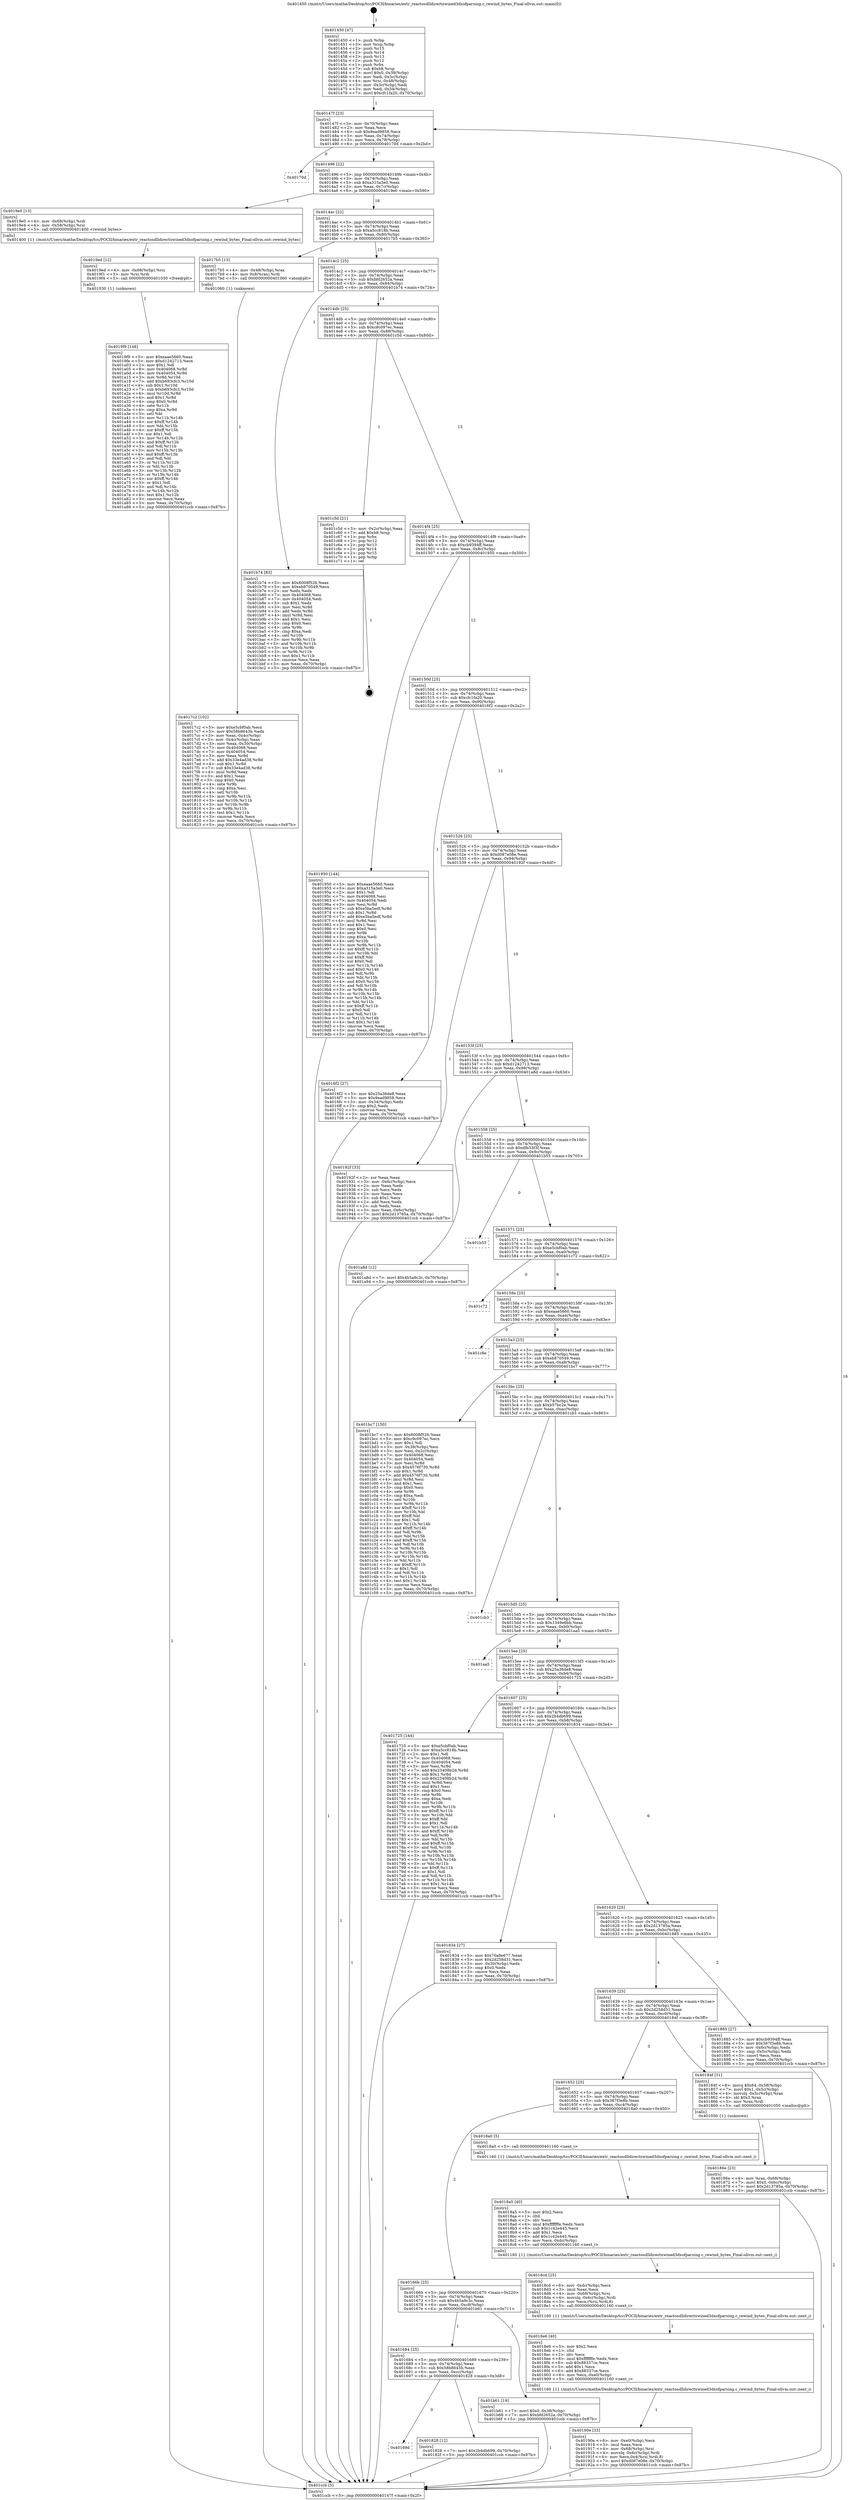 digraph "0x401450" {
  label = "0x401450 (/mnt/c/Users/mathe/Desktop/tcc/POCII/binaries/extr_reactosdlldirectxwined3dxofparsing.c_rewind_bytes_Final-ollvm.out::main(0))"
  labelloc = "t"
  node[shape=record]

  Entry [label="",width=0.3,height=0.3,shape=circle,fillcolor=black,style=filled]
  "0x40147f" [label="{
     0x40147f [23]\l
     | [instrs]\l
     &nbsp;&nbsp;0x40147f \<+3\>: mov -0x70(%rbp),%eax\l
     &nbsp;&nbsp;0x401482 \<+2\>: mov %eax,%ecx\l
     &nbsp;&nbsp;0x401484 \<+6\>: sub $0x9ead9858,%ecx\l
     &nbsp;&nbsp;0x40148a \<+3\>: mov %eax,-0x74(%rbp)\l
     &nbsp;&nbsp;0x40148d \<+3\>: mov %ecx,-0x78(%rbp)\l
     &nbsp;&nbsp;0x401490 \<+6\>: je 000000000040170d \<main+0x2bd\>\l
  }"]
  "0x40170d" [label="{
     0x40170d\l
  }", style=dashed]
  "0x401496" [label="{
     0x401496 [22]\l
     | [instrs]\l
     &nbsp;&nbsp;0x401496 \<+5\>: jmp 000000000040149b \<main+0x4b\>\l
     &nbsp;&nbsp;0x40149b \<+3\>: mov -0x74(%rbp),%eax\l
     &nbsp;&nbsp;0x40149e \<+5\>: sub $0xa315a3e0,%eax\l
     &nbsp;&nbsp;0x4014a3 \<+3\>: mov %eax,-0x7c(%rbp)\l
     &nbsp;&nbsp;0x4014a6 \<+6\>: je 00000000004019e0 \<main+0x590\>\l
  }"]
  Exit [label="",width=0.3,height=0.3,shape=circle,fillcolor=black,style=filled,peripheries=2]
  "0x4019e0" [label="{
     0x4019e0 [13]\l
     | [instrs]\l
     &nbsp;&nbsp;0x4019e0 \<+4\>: mov -0x68(%rbp),%rdi\l
     &nbsp;&nbsp;0x4019e4 \<+4\>: mov -0x58(%rbp),%rsi\l
     &nbsp;&nbsp;0x4019e8 \<+5\>: call 0000000000401400 \<rewind_bytes\>\l
     | [calls]\l
     &nbsp;&nbsp;0x401400 \{1\} (/mnt/c/Users/mathe/Desktop/tcc/POCII/binaries/extr_reactosdlldirectxwined3dxofparsing.c_rewind_bytes_Final-ollvm.out::rewind_bytes)\l
  }"]
  "0x4014ac" [label="{
     0x4014ac [22]\l
     | [instrs]\l
     &nbsp;&nbsp;0x4014ac \<+5\>: jmp 00000000004014b1 \<main+0x61\>\l
     &nbsp;&nbsp;0x4014b1 \<+3\>: mov -0x74(%rbp),%eax\l
     &nbsp;&nbsp;0x4014b4 \<+5\>: sub $0xa5cc818b,%eax\l
     &nbsp;&nbsp;0x4014b9 \<+3\>: mov %eax,-0x80(%rbp)\l
     &nbsp;&nbsp;0x4014bc \<+6\>: je 00000000004017b5 \<main+0x365\>\l
  }"]
  "0x4019f9" [label="{
     0x4019f9 [148]\l
     | [instrs]\l
     &nbsp;&nbsp;0x4019f9 \<+5\>: mov $0xeaae5660,%eax\l
     &nbsp;&nbsp;0x4019fe \<+5\>: mov $0xd1242713,%ecx\l
     &nbsp;&nbsp;0x401a03 \<+2\>: mov $0x1,%dl\l
     &nbsp;&nbsp;0x401a05 \<+8\>: mov 0x404068,%r8d\l
     &nbsp;&nbsp;0x401a0d \<+8\>: mov 0x404054,%r9d\l
     &nbsp;&nbsp;0x401a15 \<+3\>: mov %r8d,%r10d\l
     &nbsp;&nbsp;0x401a18 \<+7\>: add $0xb693cfc3,%r10d\l
     &nbsp;&nbsp;0x401a1f \<+4\>: sub $0x1,%r10d\l
     &nbsp;&nbsp;0x401a23 \<+7\>: sub $0xb693cfc3,%r10d\l
     &nbsp;&nbsp;0x401a2a \<+4\>: imul %r10d,%r8d\l
     &nbsp;&nbsp;0x401a2e \<+4\>: and $0x1,%r8d\l
     &nbsp;&nbsp;0x401a32 \<+4\>: cmp $0x0,%r8d\l
     &nbsp;&nbsp;0x401a36 \<+4\>: sete %r11b\l
     &nbsp;&nbsp;0x401a3a \<+4\>: cmp $0xa,%r9d\l
     &nbsp;&nbsp;0x401a3e \<+3\>: setl %bl\l
     &nbsp;&nbsp;0x401a41 \<+3\>: mov %r11b,%r14b\l
     &nbsp;&nbsp;0x401a44 \<+4\>: xor $0xff,%r14b\l
     &nbsp;&nbsp;0x401a48 \<+3\>: mov %bl,%r15b\l
     &nbsp;&nbsp;0x401a4b \<+4\>: xor $0xff,%r15b\l
     &nbsp;&nbsp;0x401a4f \<+3\>: xor $0x1,%dl\l
     &nbsp;&nbsp;0x401a52 \<+3\>: mov %r14b,%r12b\l
     &nbsp;&nbsp;0x401a55 \<+4\>: and $0xff,%r12b\l
     &nbsp;&nbsp;0x401a59 \<+3\>: and %dl,%r11b\l
     &nbsp;&nbsp;0x401a5c \<+3\>: mov %r15b,%r13b\l
     &nbsp;&nbsp;0x401a5f \<+4\>: and $0xff,%r13b\l
     &nbsp;&nbsp;0x401a63 \<+2\>: and %dl,%bl\l
     &nbsp;&nbsp;0x401a65 \<+3\>: or %r11b,%r12b\l
     &nbsp;&nbsp;0x401a68 \<+3\>: or %bl,%r13b\l
     &nbsp;&nbsp;0x401a6b \<+3\>: xor %r13b,%r12b\l
     &nbsp;&nbsp;0x401a6e \<+3\>: or %r15b,%r14b\l
     &nbsp;&nbsp;0x401a71 \<+4\>: xor $0xff,%r14b\l
     &nbsp;&nbsp;0x401a75 \<+3\>: or $0x1,%dl\l
     &nbsp;&nbsp;0x401a78 \<+3\>: and %dl,%r14b\l
     &nbsp;&nbsp;0x401a7b \<+3\>: or %r14b,%r12b\l
     &nbsp;&nbsp;0x401a7e \<+4\>: test $0x1,%r12b\l
     &nbsp;&nbsp;0x401a82 \<+3\>: cmovne %ecx,%eax\l
     &nbsp;&nbsp;0x401a85 \<+3\>: mov %eax,-0x70(%rbp)\l
     &nbsp;&nbsp;0x401a88 \<+5\>: jmp 0000000000401ccb \<main+0x87b\>\l
  }"]
  "0x4017b5" [label="{
     0x4017b5 [13]\l
     | [instrs]\l
     &nbsp;&nbsp;0x4017b5 \<+4\>: mov -0x48(%rbp),%rax\l
     &nbsp;&nbsp;0x4017b9 \<+4\>: mov 0x8(%rax),%rdi\l
     &nbsp;&nbsp;0x4017bd \<+5\>: call 0000000000401060 \<atoi@plt\>\l
     | [calls]\l
     &nbsp;&nbsp;0x401060 \{1\} (unknown)\l
  }"]
  "0x4014c2" [label="{
     0x4014c2 [25]\l
     | [instrs]\l
     &nbsp;&nbsp;0x4014c2 \<+5\>: jmp 00000000004014c7 \<main+0x77\>\l
     &nbsp;&nbsp;0x4014c7 \<+3\>: mov -0x74(%rbp),%eax\l
     &nbsp;&nbsp;0x4014ca \<+5\>: sub $0xbfd2652a,%eax\l
     &nbsp;&nbsp;0x4014cf \<+6\>: mov %eax,-0x84(%rbp)\l
     &nbsp;&nbsp;0x4014d5 \<+6\>: je 0000000000401b74 \<main+0x724\>\l
  }"]
  "0x4019ed" [label="{
     0x4019ed [12]\l
     | [instrs]\l
     &nbsp;&nbsp;0x4019ed \<+4\>: mov -0x68(%rbp),%rsi\l
     &nbsp;&nbsp;0x4019f1 \<+3\>: mov %rsi,%rdi\l
     &nbsp;&nbsp;0x4019f4 \<+5\>: call 0000000000401030 \<free@plt\>\l
     | [calls]\l
     &nbsp;&nbsp;0x401030 \{1\} (unknown)\l
  }"]
  "0x401b74" [label="{
     0x401b74 [83]\l
     | [instrs]\l
     &nbsp;&nbsp;0x401b74 \<+5\>: mov $0x6008f526,%eax\l
     &nbsp;&nbsp;0x401b79 \<+5\>: mov $0xeb870549,%ecx\l
     &nbsp;&nbsp;0x401b7e \<+2\>: xor %edx,%edx\l
     &nbsp;&nbsp;0x401b80 \<+7\>: mov 0x404068,%esi\l
     &nbsp;&nbsp;0x401b87 \<+7\>: mov 0x404054,%edi\l
     &nbsp;&nbsp;0x401b8e \<+3\>: sub $0x1,%edx\l
     &nbsp;&nbsp;0x401b91 \<+3\>: mov %esi,%r8d\l
     &nbsp;&nbsp;0x401b94 \<+3\>: add %edx,%r8d\l
     &nbsp;&nbsp;0x401b97 \<+4\>: imul %r8d,%esi\l
     &nbsp;&nbsp;0x401b9b \<+3\>: and $0x1,%esi\l
     &nbsp;&nbsp;0x401b9e \<+3\>: cmp $0x0,%esi\l
     &nbsp;&nbsp;0x401ba1 \<+4\>: sete %r9b\l
     &nbsp;&nbsp;0x401ba5 \<+3\>: cmp $0xa,%edi\l
     &nbsp;&nbsp;0x401ba8 \<+4\>: setl %r10b\l
     &nbsp;&nbsp;0x401bac \<+3\>: mov %r9b,%r11b\l
     &nbsp;&nbsp;0x401baf \<+3\>: and %r10b,%r11b\l
     &nbsp;&nbsp;0x401bb2 \<+3\>: xor %r10b,%r9b\l
     &nbsp;&nbsp;0x401bb5 \<+3\>: or %r9b,%r11b\l
     &nbsp;&nbsp;0x401bb8 \<+4\>: test $0x1,%r11b\l
     &nbsp;&nbsp;0x401bbc \<+3\>: cmovne %ecx,%eax\l
     &nbsp;&nbsp;0x401bbf \<+3\>: mov %eax,-0x70(%rbp)\l
     &nbsp;&nbsp;0x401bc2 \<+5\>: jmp 0000000000401ccb \<main+0x87b\>\l
  }"]
  "0x4014db" [label="{
     0x4014db [25]\l
     | [instrs]\l
     &nbsp;&nbsp;0x4014db \<+5\>: jmp 00000000004014e0 \<main+0x90\>\l
     &nbsp;&nbsp;0x4014e0 \<+3\>: mov -0x74(%rbp),%eax\l
     &nbsp;&nbsp;0x4014e3 \<+5\>: sub $0xc9c097ec,%eax\l
     &nbsp;&nbsp;0x4014e8 \<+6\>: mov %eax,-0x88(%rbp)\l
     &nbsp;&nbsp;0x4014ee \<+6\>: je 0000000000401c5d \<main+0x80d\>\l
  }"]
  "0x40190e" [label="{
     0x40190e [33]\l
     | [instrs]\l
     &nbsp;&nbsp;0x40190e \<+6\>: mov -0xe0(%rbp),%ecx\l
     &nbsp;&nbsp;0x401914 \<+3\>: imul %eax,%ecx\l
     &nbsp;&nbsp;0x401917 \<+4\>: mov -0x68(%rbp),%rsi\l
     &nbsp;&nbsp;0x40191b \<+4\>: movslq -0x6c(%rbp),%rdi\l
     &nbsp;&nbsp;0x40191f \<+4\>: mov %ecx,0x4(%rsi,%rdi,8)\l
     &nbsp;&nbsp;0x401923 \<+7\>: movl $0xd087e08e,-0x70(%rbp)\l
     &nbsp;&nbsp;0x40192a \<+5\>: jmp 0000000000401ccb \<main+0x87b\>\l
  }"]
  "0x401c5d" [label="{
     0x401c5d [21]\l
     | [instrs]\l
     &nbsp;&nbsp;0x401c5d \<+3\>: mov -0x2c(%rbp),%eax\l
     &nbsp;&nbsp;0x401c60 \<+7\>: add $0xb8,%rsp\l
     &nbsp;&nbsp;0x401c67 \<+1\>: pop %rbx\l
     &nbsp;&nbsp;0x401c68 \<+2\>: pop %r12\l
     &nbsp;&nbsp;0x401c6a \<+2\>: pop %r13\l
     &nbsp;&nbsp;0x401c6c \<+2\>: pop %r14\l
     &nbsp;&nbsp;0x401c6e \<+2\>: pop %r15\l
     &nbsp;&nbsp;0x401c70 \<+1\>: pop %rbp\l
     &nbsp;&nbsp;0x401c71 \<+1\>: ret\l
  }"]
  "0x4014f4" [label="{
     0x4014f4 [25]\l
     | [instrs]\l
     &nbsp;&nbsp;0x4014f4 \<+5\>: jmp 00000000004014f9 \<main+0xa9\>\l
     &nbsp;&nbsp;0x4014f9 \<+3\>: mov -0x74(%rbp),%eax\l
     &nbsp;&nbsp;0x4014fc \<+5\>: sub $0xcb9394ff,%eax\l
     &nbsp;&nbsp;0x401501 \<+6\>: mov %eax,-0x8c(%rbp)\l
     &nbsp;&nbsp;0x401507 \<+6\>: je 0000000000401950 \<main+0x500\>\l
  }"]
  "0x4018e6" [label="{
     0x4018e6 [40]\l
     | [instrs]\l
     &nbsp;&nbsp;0x4018e6 \<+5\>: mov $0x2,%ecx\l
     &nbsp;&nbsp;0x4018eb \<+1\>: cltd\l
     &nbsp;&nbsp;0x4018ec \<+2\>: idiv %ecx\l
     &nbsp;&nbsp;0x4018ee \<+6\>: imul $0xfffffffe,%edx,%ecx\l
     &nbsp;&nbsp;0x4018f4 \<+6\>: sub $0x88337ce,%ecx\l
     &nbsp;&nbsp;0x4018fa \<+3\>: add $0x1,%ecx\l
     &nbsp;&nbsp;0x4018fd \<+6\>: add $0x88337ce,%ecx\l
     &nbsp;&nbsp;0x401903 \<+6\>: mov %ecx,-0xe0(%rbp)\l
     &nbsp;&nbsp;0x401909 \<+5\>: call 0000000000401160 \<next_i\>\l
     | [calls]\l
     &nbsp;&nbsp;0x401160 \{1\} (/mnt/c/Users/mathe/Desktop/tcc/POCII/binaries/extr_reactosdlldirectxwined3dxofparsing.c_rewind_bytes_Final-ollvm.out::next_i)\l
  }"]
  "0x401950" [label="{
     0x401950 [144]\l
     | [instrs]\l
     &nbsp;&nbsp;0x401950 \<+5\>: mov $0xeaae5660,%eax\l
     &nbsp;&nbsp;0x401955 \<+5\>: mov $0xa315a3e0,%ecx\l
     &nbsp;&nbsp;0x40195a \<+2\>: mov $0x1,%dl\l
     &nbsp;&nbsp;0x40195c \<+7\>: mov 0x404068,%esi\l
     &nbsp;&nbsp;0x401963 \<+7\>: mov 0x404054,%edi\l
     &nbsp;&nbsp;0x40196a \<+3\>: mov %esi,%r8d\l
     &nbsp;&nbsp;0x40196d \<+7\>: sub $0xe5ba5edf,%r8d\l
     &nbsp;&nbsp;0x401974 \<+4\>: sub $0x1,%r8d\l
     &nbsp;&nbsp;0x401978 \<+7\>: add $0xe5ba5edf,%r8d\l
     &nbsp;&nbsp;0x40197f \<+4\>: imul %r8d,%esi\l
     &nbsp;&nbsp;0x401983 \<+3\>: and $0x1,%esi\l
     &nbsp;&nbsp;0x401986 \<+3\>: cmp $0x0,%esi\l
     &nbsp;&nbsp;0x401989 \<+4\>: sete %r9b\l
     &nbsp;&nbsp;0x40198d \<+3\>: cmp $0xa,%edi\l
     &nbsp;&nbsp;0x401990 \<+4\>: setl %r10b\l
     &nbsp;&nbsp;0x401994 \<+3\>: mov %r9b,%r11b\l
     &nbsp;&nbsp;0x401997 \<+4\>: xor $0xff,%r11b\l
     &nbsp;&nbsp;0x40199b \<+3\>: mov %r10b,%bl\l
     &nbsp;&nbsp;0x40199e \<+3\>: xor $0xff,%bl\l
     &nbsp;&nbsp;0x4019a1 \<+3\>: xor $0x0,%dl\l
     &nbsp;&nbsp;0x4019a4 \<+3\>: mov %r11b,%r14b\l
     &nbsp;&nbsp;0x4019a7 \<+4\>: and $0x0,%r14b\l
     &nbsp;&nbsp;0x4019ab \<+3\>: and %dl,%r9b\l
     &nbsp;&nbsp;0x4019ae \<+3\>: mov %bl,%r15b\l
     &nbsp;&nbsp;0x4019b1 \<+4\>: and $0x0,%r15b\l
     &nbsp;&nbsp;0x4019b5 \<+3\>: and %dl,%r10b\l
     &nbsp;&nbsp;0x4019b8 \<+3\>: or %r9b,%r14b\l
     &nbsp;&nbsp;0x4019bb \<+3\>: or %r10b,%r15b\l
     &nbsp;&nbsp;0x4019be \<+3\>: xor %r15b,%r14b\l
     &nbsp;&nbsp;0x4019c1 \<+3\>: or %bl,%r11b\l
     &nbsp;&nbsp;0x4019c4 \<+4\>: xor $0xff,%r11b\l
     &nbsp;&nbsp;0x4019c8 \<+3\>: or $0x0,%dl\l
     &nbsp;&nbsp;0x4019cb \<+3\>: and %dl,%r11b\l
     &nbsp;&nbsp;0x4019ce \<+3\>: or %r11b,%r14b\l
     &nbsp;&nbsp;0x4019d1 \<+4\>: test $0x1,%r14b\l
     &nbsp;&nbsp;0x4019d5 \<+3\>: cmovne %ecx,%eax\l
     &nbsp;&nbsp;0x4019d8 \<+3\>: mov %eax,-0x70(%rbp)\l
     &nbsp;&nbsp;0x4019db \<+5\>: jmp 0000000000401ccb \<main+0x87b\>\l
  }"]
  "0x40150d" [label="{
     0x40150d [25]\l
     | [instrs]\l
     &nbsp;&nbsp;0x40150d \<+5\>: jmp 0000000000401512 \<main+0xc2\>\l
     &nbsp;&nbsp;0x401512 \<+3\>: mov -0x74(%rbp),%eax\l
     &nbsp;&nbsp;0x401515 \<+5\>: sub $0xcfc1fa20,%eax\l
     &nbsp;&nbsp;0x40151a \<+6\>: mov %eax,-0x90(%rbp)\l
     &nbsp;&nbsp;0x401520 \<+6\>: je 00000000004016f2 \<main+0x2a2\>\l
  }"]
  "0x4018cd" [label="{
     0x4018cd [25]\l
     | [instrs]\l
     &nbsp;&nbsp;0x4018cd \<+6\>: mov -0xdc(%rbp),%ecx\l
     &nbsp;&nbsp;0x4018d3 \<+3\>: imul %eax,%ecx\l
     &nbsp;&nbsp;0x4018d6 \<+4\>: mov -0x68(%rbp),%rsi\l
     &nbsp;&nbsp;0x4018da \<+4\>: movslq -0x6c(%rbp),%rdi\l
     &nbsp;&nbsp;0x4018de \<+3\>: mov %ecx,(%rsi,%rdi,8)\l
     &nbsp;&nbsp;0x4018e1 \<+5\>: call 0000000000401160 \<next_i\>\l
     | [calls]\l
     &nbsp;&nbsp;0x401160 \{1\} (/mnt/c/Users/mathe/Desktop/tcc/POCII/binaries/extr_reactosdlldirectxwined3dxofparsing.c_rewind_bytes_Final-ollvm.out::next_i)\l
  }"]
  "0x4016f2" [label="{
     0x4016f2 [27]\l
     | [instrs]\l
     &nbsp;&nbsp;0x4016f2 \<+5\>: mov $0x25a36de8,%eax\l
     &nbsp;&nbsp;0x4016f7 \<+5\>: mov $0x9ead9858,%ecx\l
     &nbsp;&nbsp;0x4016fc \<+3\>: mov -0x34(%rbp),%edx\l
     &nbsp;&nbsp;0x4016ff \<+3\>: cmp $0x2,%edx\l
     &nbsp;&nbsp;0x401702 \<+3\>: cmovne %ecx,%eax\l
     &nbsp;&nbsp;0x401705 \<+3\>: mov %eax,-0x70(%rbp)\l
     &nbsp;&nbsp;0x401708 \<+5\>: jmp 0000000000401ccb \<main+0x87b\>\l
  }"]
  "0x401526" [label="{
     0x401526 [25]\l
     | [instrs]\l
     &nbsp;&nbsp;0x401526 \<+5\>: jmp 000000000040152b \<main+0xdb\>\l
     &nbsp;&nbsp;0x40152b \<+3\>: mov -0x74(%rbp),%eax\l
     &nbsp;&nbsp;0x40152e \<+5\>: sub $0xd087e08e,%eax\l
     &nbsp;&nbsp;0x401533 \<+6\>: mov %eax,-0x94(%rbp)\l
     &nbsp;&nbsp;0x401539 \<+6\>: je 000000000040192f \<main+0x4df\>\l
  }"]
  "0x401ccb" [label="{
     0x401ccb [5]\l
     | [instrs]\l
     &nbsp;&nbsp;0x401ccb \<+5\>: jmp 000000000040147f \<main+0x2f\>\l
  }"]
  "0x401450" [label="{
     0x401450 [47]\l
     | [instrs]\l
     &nbsp;&nbsp;0x401450 \<+1\>: push %rbp\l
     &nbsp;&nbsp;0x401451 \<+3\>: mov %rsp,%rbp\l
     &nbsp;&nbsp;0x401454 \<+2\>: push %r15\l
     &nbsp;&nbsp;0x401456 \<+2\>: push %r14\l
     &nbsp;&nbsp;0x401458 \<+2\>: push %r13\l
     &nbsp;&nbsp;0x40145a \<+2\>: push %r12\l
     &nbsp;&nbsp;0x40145c \<+1\>: push %rbx\l
     &nbsp;&nbsp;0x40145d \<+7\>: sub $0xb8,%rsp\l
     &nbsp;&nbsp;0x401464 \<+7\>: movl $0x0,-0x38(%rbp)\l
     &nbsp;&nbsp;0x40146b \<+3\>: mov %edi,-0x3c(%rbp)\l
     &nbsp;&nbsp;0x40146e \<+4\>: mov %rsi,-0x48(%rbp)\l
     &nbsp;&nbsp;0x401472 \<+3\>: mov -0x3c(%rbp),%edi\l
     &nbsp;&nbsp;0x401475 \<+3\>: mov %edi,-0x34(%rbp)\l
     &nbsp;&nbsp;0x401478 \<+7\>: movl $0xcfc1fa20,-0x70(%rbp)\l
  }"]
  "0x4018a5" [label="{
     0x4018a5 [40]\l
     | [instrs]\l
     &nbsp;&nbsp;0x4018a5 \<+5\>: mov $0x2,%ecx\l
     &nbsp;&nbsp;0x4018aa \<+1\>: cltd\l
     &nbsp;&nbsp;0x4018ab \<+2\>: idiv %ecx\l
     &nbsp;&nbsp;0x4018ad \<+6\>: imul $0xfffffffe,%edx,%ecx\l
     &nbsp;&nbsp;0x4018b3 \<+6\>: sub $0x1c42e445,%ecx\l
     &nbsp;&nbsp;0x4018b9 \<+3\>: add $0x1,%ecx\l
     &nbsp;&nbsp;0x4018bc \<+6\>: add $0x1c42e445,%ecx\l
     &nbsp;&nbsp;0x4018c2 \<+6\>: mov %ecx,-0xdc(%rbp)\l
     &nbsp;&nbsp;0x4018c8 \<+5\>: call 0000000000401160 \<next_i\>\l
     | [calls]\l
     &nbsp;&nbsp;0x401160 \{1\} (/mnt/c/Users/mathe/Desktop/tcc/POCII/binaries/extr_reactosdlldirectxwined3dxofparsing.c_rewind_bytes_Final-ollvm.out::next_i)\l
  }"]
  "0x40192f" [label="{
     0x40192f [33]\l
     | [instrs]\l
     &nbsp;&nbsp;0x40192f \<+2\>: xor %eax,%eax\l
     &nbsp;&nbsp;0x401931 \<+3\>: mov -0x6c(%rbp),%ecx\l
     &nbsp;&nbsp;0x401934 \<+2\>: mov %eax,%edx\l
     &nbsp;&nbsp;0x401936 \<+2\>: sub %ecx,%edx\l
     &nbsp;&nbsp;0x401938 \<+2\>: mov %eax,%ecx\l
     &nbsp;&nbsp;0x40193a \<+3\>: sub $0x1,%ecx\l
     &nbsp;&nbsp;0x40193d \<+2\>: add %ecx,%edx\l
     &nbsp;&nbsp;0x40193f \<+2\>: sub %edx,%eax\l
     &nbsp;&nbsp;0x401941 \<+3\>: mov %eax,-0x6c(%rbp)\l
     &nbsp;&nbsp;0x401944 \<+7\>: movl $0x2d13785a,-0x70(%rbp)\l
     &nbsp;&nbsp;0x40194b \<+5\>: jmp 0000000000401ccb \<main+0x87b\>\l
  }"]
  "0x40153f" [label="{
     0x40153f [25]\l
     | [instrs]\l
     &nbsp;&nbsp;0x40153f \<+5\>: jmp 0000000000401544 \<main+0xf4\>\l
     &nbsp;&nbsp;0x401544 \<+3\>: mov -0x74(%rbp),%eax\l
     &nbsp;&nbsp;0x401547 \<+5\>: sub $0xd1242713,%eax\l
     &nbsp;&nbsp;0x40154c \<+6\>: mov %eax,-0x98(%rbp)\l
     &nbsp;&nbsp;0x401552 \<+6\>: je 0000000000401a8d \<main+0x63d\>\l
  }"]
  "0x40186e" [label="{
     0x40186e [23]\l
     | [instrs]\l
     &nbsp;&nbsp;0x40186e \<+4\>: mov %rax,-0x68(%rbp)\l
     &nbsp;&nbsp;0x401872 \<+7\>: movl $0x0,-0x6c(%rbp)\l
     &nbsp;&nbsp;0x401879 \<+7\>: movl $0x2d13785a,-0x70(%rbp)\l
     &nbsp;&nbsp;0x401880 \<+5\>: jmp 0000000000401ccb \<main+0x87b\>\l
  }"]
  "0x401a8d" [label="{
     0x401a8d [12]\l
     | [instrs]\l
     &nbsp;&nbsp;0x401a8d \<+7\>: movl $0x4b5a9c3c,-0x70(%rbp)\l
     &nbsp;&nbsp;0x401a94 \<+5\>: jmp 0000000000401ccb \<main+0x87b\>\l
  }"]
  "0x401558" [label="{
     0x401558 [25]\l
     | [instrs]\l
     &nbsp;&nbsp;0x401558 \<+5\>: jmp 000000000040155d \<main+0x10d\>\l
     &nbsp;&nbsp;0x40155d \<+3\>: mov -0x74(%rbp),%eax\l
     &nbsp;&nbsp;0x401560 \<+5\>: sub $0xdfb33f3f,%eax\l
     &nbsp;&nbsp;0x401565 \<+6\>: mov %eax,-0x9c(%rbp)\l
     &nbsp;&nbsp;0x40156b \<+6\>: je 0000000000401b55 \<main+0x705\>\l
  }"]
  "0x40169d" [label="{
     0x40169d\l
  }", style=dashed]
  "0x401b55" [label="{
     0x401b55\l
  }", style=dashed]
  "0x401571" [label="{
     0x401571 [25]\l
     | [instrs]\l
     &nbsp;&nbsp;0x401571 \<+5\>: jmp 0000000000401576 \<main+0x126\>\l
     &nbsp;&nbsp;0x401576 \<+3\>: mov -0x74(%rbp),%eax\l
     &nbsp;&nbsp;0x401579 \<+5\>: sub $0xe5cbf0ab,%eax\l
     &nbsp;&nbsp;0x40157e \<+6\>: mov %eax,-0xa0(%rbp)\l
     &nbsp;&nbsp;0x401584 \<+6\>: je 0000000000401c72 \<main+0x822\>\l
  }"]
  "0x401828" [label="{
     0x401828 [12]\l
     | [instrs]\l
     &nbsp;&nbsp;0x401828 \<+7\>: movl $0x2b4db699,-0x70(%rbp)\l
     &nbsp;&nbsp;0x40182f \<+5\>: jmp 0000000000401ccb \<main+0x87b\>\l
  }"]
  "0x401c72" [label="{
     0x401c72\l
  }", style=dashed]
  "0x40158a" [label="{
     0x40158a [25]\l
     | [instrs]\l
     &nbsp;&nbsp;0x40158a \<+5\>: jmp 000000000040158f \<main+0x13f\>\l
     &nbsp;&nbsp;0x40158f \<+3\>: mov -0x74(%rbp),%eax\l
     &nbsp;&nbsp;0x401592 \<+5\>: sub $0xeaae5660,%eax\l
     &nbsp;&nbsp;0x401597 \<+6\>: mov %eax,-0xa4(%rbp)\l
     &nbsp;&nbsp;0x40159d \<+6\>: je 0000000000401c8e \<main+0x83e\>\l
  }"]
  "0x401684" [label="{
     0x401684 [25]\l
     | [instrs]\l
     &nbsp;&nbsp;0x401684 \<+5\>: jmp 0000000000401689 \<main+0x239\>\l
     &nbsp;&nbsp;0x401689 \<+3\>: mov -0x74(%rbp),%eax\l
     &nbsp;&nbsp;0x40168c \<+5\>: sub $0x58b8643b,%eax\l
     &nbsp;&nbsp;0x401691 \<+6\>: mov %eax,-0xcc(%rbp)\l
     &nbsp;&nbsp;0x401697 \<+6\>: je 0000000000401828 \<main+0x3d8\>\l
  }"]
  "0x401c8e" [label="{
     0x401c8e\l
  }", style=dashed]
  "0x4015a3" [label="{
     0x4015a3 [25]\l
     | [instrs]\l
     &nbsp;&nbsp;0x4015a3 \<+5\>: jmp 00000000004015a8 \<main+0x158\>\l
     &nbsp;&nbsp;0x4015a8 \<+3\>: mov -0x74(%rbp),%eax\l
     &nbsp;&nbsp;0x4015ab \<+5\>: sub $0xeb870549,%eax\l
     &nbsp;&nbsp;0x4015b0 \<+6\>: mov %eax,-0xa8(%rbp)\l
     &nbsp;&nbsp;0x4015b6 \<+6\>: je 0000000000401bc7 \<main+0x777\>\l
  }"]
  "0x401b61" [label="{
     0x401b61 [19]\l
     | [instrs]\l
     &nbsp;&nbsp;0x401b61 \<+7\>: movl $0x0,-0x38(%rbp)\l
     &nbsp;&nbsp;0x401b68 \<+7\>: movl $0xbfd2652a,-0x70(%rbp)\l
     &nbsp;&nbsp;0x401b6f \<+5\>: jmp 0000000000401ccb \<main+0x87b\>\l
  }"]
  "0x401bc7" [label="{
     0x401bc7 [150]\l
     | [instrs]\l
     &nbsp;&nbsp;0x401bc7 \<+5\>: mov $0x6008f526,%eax\l
     &nbsp;&nbsp;0x401bcc \<+5\>: mov $0xc9c097ec,%ecx\l
     &nbsp;&nbsp;0x401bd1 \<+2\>: mov $0x1,%dl\l
     &nbsp;&nbsp;0x401bd3 \<+3\>: mov -0x38(%rbp),%esi\l
     &nbsp;&nbsp;0x401bd6 \<+3\>: mov %esi,-0x2c(%rbp)\l
     &nbsp;&nbsp;0x401bd9 \<+7\>: mov 0x404068,%esi\l
     &nbsp;&nbsp;0x401be0 \<+7\>: mov 0x404054,%edi\l
     &nbsp;&nbsp;0x401be7 \<+3\>: mov %esi,%r8d\l
     &nbsp;&nbsp;0x401bea \<+7\>: sub $0x4576f730,%r8d\l
     &nbsp;&nbsp;0x401bf1 \<+4\>: sub $0x1,%r8d\l
     &nbsp;&nbsp;0x401bf5 \<+7\>: add $0x4576f730,%r8d\l
     &nbsp;&nbsp;0x401bfc \<+4\>: imul %r8d,%esi\l
     &nbsp;&nbsp;0x401c00 \<+3\>: and $0x1,%esi\l
     &nbsp;&nbsp;0x401c03 \<+3\>: cmp $0x0,%esi\l
     &nbsp;&nbsp;0x401c06 \<+4\>: sete %r9b\l
     &nbsp;&nbsp;0x401c0a \<+3\>: cmp $0xa,%edi\l
     &nbsp;&nbsp;0x401c0d \<+4\>: setl %r10b\l
     &nbsp;&nbsp;0x401c11 \<+3\>: mov %r9b,%r11b\l
     &nbsp;&nbsp;0x401c14 \<+4\>: xor $0xff,%r11b\l
     &nbsp;&nbsp;0x401c18 \<+3\>: mov %r10b,%bl\l
     &nbsp;&nbsp;0x401c1b \<+3\>: xor $0xff,%bl\l
     &nbsp;&nbsp;0x401c1e \<+3\>: xor $0x1,%dl\l
     &nbsp;&nbsp;0x401c21 \<+3\>: mov %r11b,%r14b\l
     &nbsp;&nbsp;0x401c24 \<+4\>: and $0xff,%r14b\l
     &nbsp;&nbsp;0x401c28 \<+3\>: and %dl,%r9b\l
     &nbsp;&nbsp;0x401c2b \<+3\>: mov %bl,%r15b\l
     &nbsp;&nbsp;0x401c2e \<+4\>: and $0xff,%r15b\l
     &nbsp;&nbsp;0x401c32 \<+3\>: and %dl,%r10b\l
     &nbsp;&nbsp;0x401c35 \<+3\>: or %r9b,%r14b\l
     &nbsp;&nbsp;0x401c38 \<+3\>: or %r10b,%r15b\l
     &nbsp;&nbsp;0x401c3b \<+3\>: xor %r15b,%r14b\l
     &nbsp;&nbsp;0x401c3e \<+3\>: or %bl,%r11b\l
     &nbsp;&nbsp;0x401c41 \<+4\>: xor $0xff,%r11b\l
     &nbsp;&nbsp;0x401c45 \<+3\>: or $0x1,%dl\l
     &nbsp;&nbsp;0x401c48 \<+3\>: and %dl,%r11b\l
     &nbsp;&nbsp;0x401c4b \<+3\>: or %r11b,%r14b\l
     &nbsp;&nbsp;0x401c4e \<+4\>: test $0x1,%r14b\l
     &nbsp;&nbsp;0x401c52 \<+3\>: cmovne %ecx,%eax\l
     &nbsp;&nbsp;0x401c55 \<+3\>: mov %eax,-0x70(%rbp)\l
     &nbsp;&nbsp;0x401c58 \<+5\>: jmp 0000000000401ccb \<main+0x87b\>\l
  }"]
  "0x4015bc" [label="{
     0x4015bc [25]\l
     | [instrs]\l
     &nbsp;&nbsp;0x4015bc \<+5\>: jmp 00000000004015c1 \<main+0x171\>\l
     &nbsp;&nbsp;0x4015c1 \<+3\>: mov -0x74(%rbp),%eax\l
     &nbsp;&nbsp;0x4015c4 \<+5\>: sub $0xb57bc2e,%eax\l
     &nbsp;&nbsp;0x4015c9 \<+6\>: mov %eax,-0xac(%rbp)\l
     &nbsp;&nbsp;0x4015cf \<+6\>: je 0000000000401cb3 \<main+0x863\>\l
  }"]
  "0x40166b" [label="{
     0x40166b [25]\l
     | [instrs]\l
     &nbsp;&nbsp;0x40166b \<+5\>: jmp 0000000000401670 \<main+0x220\>\l
     &nbsp;&nbsp;0x401670 \<+3\>: mov -0x74(%rbp),%eax\l
     &nbsp;&nbsp;0x401673 \<+5\>: sub $0x4b5a9c3c,%eax\l
     &nbsp;&nbsp;0x401678 \<+6\>: mov %eax,-0xc8(%rbp)\l
     &nbsp;&nbsp;0x40167e \<+6\>: je 0000000000401b61 \<main+0x711\>\l
  }"]
  "0x401cb3" [label="{
     0x401cb3\l
  }", style=dashed]
  "0x4015d5" [label="{
     0x4015d5 [25]\l
     | [instrs]\l
     &nbsp;&nbsp;0x4015d5 \<+5\>: jmp 00000000004015da \<main+0x18a\>\l
     &nbsp;&nbsp;0x4015da \<+3\>: mov -0x74(%rbp),%eax\l
     &nbsp;&nbsp;0x4015dd \<+5\>: sub $0x1349e6bb,%eax\l
     &nbsp;&nbsp;0x4015e2 \<+6\>: mov %eax,-0xb0(%rbp)\l
     &nbsp;&nbsp;0x4015e8 \<+6\>: je 0000000000401aa5 \<main+0x655\>\l
  }"]
  "0x4018a0" [label="{
     0x4018a0 [5]\l
     | [instrs]\l
     &nbsp;&nbsp;0x4018a0 \<+5\>: call 0000000000401160 \<next_i\>\l
     | [calls]\l
     &nbsp;&nbsp;0x401160 \{1\} (/mnt/c/Users/mathe/Desktop/tcc/POCII/binaries/extr_reactosdlldirectxwined3dxofparsing.c_rewind_bytes_Final-ollvm.out::next_i)\l
  }"]
  "0x401aa5" [label="{
     0x401aa5\l
  }", style=dashed]
  "0x4015ee" [label="{
     0x4015ee [25]\l
     | [instrs]\l
     &nbsp;&nbsp;0x4015ee \<+5\>: jmp 00000000004015f3 \<main+0x1a3\>\l
     &nbsp;&nbsp;0x4015f3 \<+3\>: mov -0x74(%rbp),%eax\l
     &nbsp;&nbsp;0x4015f6 \<+5\>: sub $0x25a36de8,%eax\l
     &nbsp;&nbsp;0x4015fb \<+6\>: mov %eax,-0xb4(%rbp)\l
     &nbsp;&nbsp;0x401601 \<+6\>: je 0000000000401725 \<main+0x2d5\>\l
  }"]
  "0x401652" [label="{
     0x401652 [25]\l
     | [instrs]\l
     &nbsp;&nbsp;0x401652 \<+5\>: jmp 0000000000401657 \<main+0x207\>\l
     &nbsp;&nbsp;0x401657 \<+3\>: mov -0x74(%rbp),%eax\l
     &nbsp;&nbsp;0x40165a \<+5\>: sub $0x387f3e8b,%eax\l
     &nbsp;&nbsp;0x40165f \<+6\>: mov %eax,-0xc4(%rbp)\l
     &nbsp;&nbsp;0x401665 \<+6\>: je 00000000004018a0 \<main+0x450\>\l
  }"]
  "0x401725" [label="{
     0x401725 [144]\l
     | [instrs]\l
     &nbsp;&nbsp;0x401725 \<+5\>: mov $0xe5cbf0ab,%eax\l
     &nbsp;&nbsp;0x40172a \<+5\>: mov $0xa5cc818b,%ecx\l
     &nbsp;&nbsp;0x40172f \<+2\>: mov $0x1,%dl\l
     &nbsp;&nbsp;0x401731 \<+7\>: mov 0x404068,%esi\l
     &nbsp;&nbsp;0x401738 \<+7\>: mov 0x404054,%edi\l
     &nbsp;&nbsp;0x40173f \<+3\>: mov %esi,%r8d\l
     &nbsp;&nbsp;0x401742 \<+7\>: add $0x23408b2d,%r8d\l
     &nbsp;&nbsp;0x401749 \<+4\>: sub $0x1,%r8d\l
     &nbsp;&nbsp;0x40174d \<+7\>: sub $0x23408b2d,%r8d\l
     &nbsp;&nbsp;0x401754 \<+4\>: imul %r8d,%esi\l
     &nbsp;&nbsp;0x401758 \<+3\>: and $0x1,%esi\l
     &nbsp;&nbsp;0x40175b \<+3\>: cmp $0x0,%esi\l
     &nbsp;&nbsp;0x40175e \<+4\>: sete %r9b\l
     &nbsp;&nbsp;0x401762 \<+3\>: cmp $0xa,%edi\l
     &nbsp;&nbsp;0x401765 \<+4\>: setl %r10b\l
     &nbsp;&nbsp;0x401769 \<+3\>: mov %r9b,%r11b\l
     &nbsp;&nbsp;0x40176c \<+4\>: xor $0xff,%r11b\l
     &nbsp;&nbsp;0x401770 \<+3\>: mov %r10b,%bl\l
     &nbsp;&nbsp;0x401773 \<+3\>: xor $0xff,%bl\l
     &nbsp;&nbsp;0x401776 \<+3\>: xor $0x1,%dl\l
     &nbsp;&nbsp;0x401779 \<+3\>: mov %r11b,%r14b\l
     &nbsp;&nbsp;0x40177c \<+4\>: and $0xff,%r14b\l
     &nbsp;&nbsp;0x401780 \<+3\>: and %dl,%r9b\l
     &nbsp;&nbsp;0x401783 \<+3\>: mov %bl,%r15b\l
     &nbsp;&nbsp;0x401786 \<+4\>: and $0xff,%r15b\l
     &nbsp;&nbsp;0x40178a \<+3\>: and %dl,%r10b\l
     &nbsp;&nbsp;0x40178d \<+3\>: or %r9b,%r14b\l
     &nbsp;&nbsp;0x401790 \<+3\>: or %r10b,%r15b\l
     &nbsp;&nbsp;0x401793 \<+3\>: xor %r15b,%r14b\l
     &nbsp;&nbsp;0x401796 \<+3\>: or %bl,%r11b\l
     &nbsp;&nbsp;0x401799 \<+4\>: xor $0xff,%r11b\l
     &nbsp;&nbsp;0x40179d \<+3\>: or $0x1,%dl\l
     &nbsp;&nbsp;0x4017a0 \<+3\>: and %dl,%r11b\l
     &nbsp;&nbsp;0x4017a3 \<+3\>: or %r11b,%r14b\l
     &nbsp;&nbsp;0x4017a6 \<+4\>: test $0x1,%r14b\l
     &nbsp;&nbsp;0x4017aa \<+3\>: cmovne %ecx,%eax\l
     &nbsp;&nbsp;0x4017ad \<+3\>: mov %eax,-0x70(%rbp)\l
     &nbsp;&nbsp;0x4017b0 \<+5\>: jmp 0000000000401ccb \<main+0x87b\>\l
  }"]
  "0x401607" [label="{
     0x401607 [25]\l
     | [instrs]\l
     &nbsp;&nbsp;0x401607 \<+5\>: jmp 000000000040160c \<main+0x1bc\>\l
     &nbsp;&nbsp;0x40160c \<+3\>: mov -0x74(%rbp),%eax\l
     &nbsp;&nbsp;0x40160f \<+5\>: sub $0x2b4db699,%eax\l
     &nbsp;&nbsp;0x401614 \<+6\>: mov %eax,-0xb8(%rbp)\l
     &nbsp;&nbsp;0x40161a \<+6\>: je 0000000000401834 \<main+0x3e4\>\l
  }"]
  "0x4017c2" [label="{
     0x4017c2 [102]\l
     | [instrs]\l
     &nbsp;&nbsp;0x4017c2 \<+5\>: mov $0xe5cbf0ab,%ecx\l
     &nbsp;&nbsp;0x4017c7 \<+5\>: mov $0x58b8643b,%edx\l
     &nbsp;&nbsp;0x4017cc \<+3\>: mov %eax,-0x4c(%rbp)\l
     &nbsp;&nbsp;0x4017cf \<+3\>: mov -0x4c(%rbp),%eax\l
     &nbsp;&nbsp;0x4017d2 \<+3\>: mov %eax,-0x30(%rbp)\l
     &nbsp;&nbsp;0x4017d5 \<+7\>: mov 0x404068,%eax\l
     &nbsp;&nbsp;0x4017dc \<+7\>: mov 0x404054,%esi\l
     &nbsp;&nbsp;0x4017e3 \<+3\>: mov %eax,%r8d\l
     &nbsp;&nbsp;0x4017e6 \<+7\>: add $0x33e4ad38,%r8d\l
     &nbsp;&nbsp;0x4017ed \<+4\>: sub $0x1,%r8d\l
     &nbsp;&nbsp;0x4017f1 \<+7\>: sub $0x33e4ad38,%r8d\l
     &nbsp;&nbsp;0x4017f8 \<+4\>: imul %r8d,%eax\l
     &nbsp;&nbsp;0x4017fc \<+3\>: and $0x1,%eax\l
     &nbsp;&nbsp;0x4017ff \<+3\>: cmp $0x0,%eax\l
     &nbsp;&nbsp;0x401802 \<+4\>: sete %r9b\l
     &nbsp;&nbsp;0x401806 \<+3\>: cmp $0xa,%esi\l
     &nbsp;&nbsp;0x401809 \<+4\>: setl %r10b\l
     &nbsp;&nbsp;0x40180d \<+3\>: mov %r9b,%r11b\l
     &nbsp;&nbsp;0x401810 \<+3\>: and %r10b,%r11b\l
     &nbsp;&nbsp;0x401813 \<+3\>: xor %r10b,%r9b\l
     &nbsp;&nbsp;0x401816 \<+3\>: or %r9b,%r11b\l
     &nbsp;&nbsp;0x401819 \<+4\>: test $0x1,%r11b\l
     &nbsp;&nbsp;0x40181d \<+3\>: cmovne %edx,%ecx\l
     &nbsp;&nbsp;0x401820 \<+3\>: mov %ecx,-0x70(%rbp)\l
     &nbsp;&nbsp;0x401823 \<+5\>: jmp 0000000000401ccb \<main+0x87b\>\l
  }"]
  "0x40184f" [label="{
     0x40184f [31]\l
     | [instrs]\l
     &nbsp;&nbsp;0x40184f \<+8\>: movq $0x64,-0x58(%rbp)\l
     &nbsp;&nbsp;0x401857 \<+7\>: movl $0x1,-0x5c(%rbp)\l
     &nbsp;&nbsp;0x40185e \<+4\>: movslq -0x5c(%rbp),%rax\l
     &nbsp;&nbsp;0x401862 \<+4\>: shl $0x3,%rax\l
     &nbsp;&nbsp;0x401866 \<+3\>: mov %rax,%rdi\l
     &nbsp;&nbsp;0x401869 \<+5\>: call 0000000000401050 \<malloc@plt\>\l
     | [calls]\l
     &nbsp;&nbsp;0x401050 \{1\} (unknown)\l
  }"]
  "0x401834" [label="{
     0x401834 [27]\l
     | [instrs]\l
     &nbsp;&nbsp;0x401834 \<+5\>: mov $0x70a9e677,%eax\l
     &nbsp;&nbsp;0x401839 \<+5\>: mov $0x2d258d31,%ecx\l
     &nbsp;&nbsp;0x40183e \<+3\>: mov -0x30(%rbp),%edx\l
     &nbsp;&nbsp;0x401841 \<+3\>: cmp $0x0,%edx\l
     &nbsp;&nbsp;0x401844 \<+3\>: cmove %ecx,%eax\l
     &nbsp;&nbsp;0x401847 \<+3\>: mov %eax,-0x70(%rbp)\l
     &nbsp;&nbsp;0x40184a \<+5\>: jmp 0000000000401ccb \<main+0x87b\>\l
  }"]
  "0x401620" [label="{
     0x401620 [25]\l
     | [instrs]\l
     &nbsp;&nbsp;0x401620 \<+5\>: jmp 0000000000401625 \<main+0x1d5\>\l
     &nbsp;&nbsp;0x401625 \<+3\>: mov -0x74(%rbp),%eax\l
     &nbsp;&nbsp;0x401628 \<+5\>: sub $0x2d13785a,%eax\l
     &nbsp;&nbsp;0x40162d \<+6\>: mov %eax,-0xbc(%rbp)\l
     &nbsp;&nbsp;0x401633 \<+6\>: je 0000000000401885 \<main+0x435\>\l
  }"]
  "0x401639" [label="{
     0x401639 [25]\l
     | [instrs]\l
     &nbsp;&nbsp;0x401639 \<+5\>: jmp 000000000040163e \<main+0x1ee\>\l
     &nbsp;&nbsp;0x40163e \<+3\>: mov -0x74(%rbp),%eax\l
     &nbsp;&nbsp;0x401641 \<+5\>: sub $0x2d258d31,%eax\l
     &nbsp;&nbsp;0x401646 \<+6\>: mov %eax,-0xc0(%rbp)\l
     &nbsp;&nbsp;0x40164c \<+6\>: je 000000000040184f \<main+0x3ff\>\l
  }"]
  "0x401885" [label="{
     0x401885 [27]\l
     | [instrs]\l
     &nbsp;&nbsp;0x401885 \<+5\>: mov $0xcb9394ff,%eax\l
     &nbsp;&nbsp;0x40188a \<+5\>: mov $0x387f3e8b,%ecx\l
     &nbsp;&nbsp;0x40188f \<+3\>: mov -0x6c(%rbp),%edx\l
     &nbsp;&nbsp;0x401892 \<+3\>: cmp -0x5c(%rbp),%edx\l
     &nbsp;&nbsp;0x401895 \<+3\>: cmovl %ecx,%eax\l
     &nbsp;&nbsp;0x401898 \<+3\>: mov %eax,-0x70(%rbp)\l
     &nbsp;&nbsp;0x40189b \<+5\>: jmp 0000000000401ccb \<main+0x87b\>\l
  }"]
  Entry -> "0x401450" [label=" 1"]
  "0x40147f" -> "0x40170d" [label=" 0"]
  "0x40147f" -> "0x401496" [label=" 17"]
  "0x401c5d" -> Exit [label=" 1"]
  "0x401496" -> "0x4019e0" [label=" 1"]
  "0x401496" -> "0x4014ac" [label=" 16"]
  "0x401bc7" -> "0x401ccb" [label=" 1"]
  "0x4014ac" -> "0x4017b5" [label=" 1"]
  "0x4014ac" -> "0x4014c2" [label=" 15"]
  "0x401b74" -> "0x401ccb" [label=" 1"]
  "0x4014c2" -> "0x401b74" [label=" 1"]
  "0x4014c2" -> "0x4014db" [label=" 14"]
  "0x401b61" -> "0x401ccb" [label=" 1"]
  "0x4014db" -> "0x401c5d" [label=" 1"]
  "0x4014db" -> "0x4014f4" [label=" 13"]
  "0x401a8d" -> "0x401ccb" [label=" 1"]
  "0x4014f4" -> "0x401950" [label=" 1"]
  "0x4014f4" -> "0x40150d" [label=" 12"]
  "0x4019f9" -> "0x401ccb" [label=" 1"]
  "0x40150d" -> "0x4016f2" [label=" 1"]
  "0x40150d" -> "0x401526" [label=" 11"]
  "0x4016f2" -> "0x401ccb" [label=" 1"]
  "0x401450" -> "0x40147f" [label=" 1"]
  "0x401ccb" -> "0x40147f" [label=" 16"]
  "0x4019ed" -> "0x4019f9" [label=" 1"]
  "0x401526" -> "0x40192f" [label=" 1"]
  "0x401526" -> "0x40153f" [label=" 10"]
  "0x4019e0" -> "0x4019ed" [label=" 1"]
  "0x40153f" -> "0x401a8d" [label=" 1"]
  "0x40153f" -> "0x401558" [label=" 9"]
  "0x401950" -> "0x401ccb" [label=" 1"]
  "0x401558" -> "0x401b55" [label=" 0"]
  "0x401558" -> "0x401571" [label=" 9"]
  "0x40192f" -> "0x401ccb" [label=" 1"]
  "0x401571" -> "0x401c72" [label=" 0"]
  "0x401571" -> "0x40158a" [label=" 9"]
  "0x40190e" -> "0x401ccb" [label=" 1"]
  "0x40158a" -> "0x401c8e" [label=" 0"]
  "0x40158a" -> "0x4015a3" [label=" 9"]
  "0x4018cd" -> "0x4018e6" [label=" 1"]
  "0x4015a3" -> "0x401bc7" [label=" 1"]
  "0x4015a3" -> "0x4015bc" [label=" 8"]
  "0x4018a5" -> "0x4018cd" [label=" 1"]
  "0x4015bc" -> "0x401cb3" [label=" 0"]
  "0x4015bc" -> "0x4015d5" [label=" 8"]
  "0x401885" -> "0x401ccb" [label=" 2"]
  "0x4015d5" -> "0x401aa5" [label=" 0"]
  "0x4015d5" -> "0x4015ee" [label=" 8"]
  "0x40186e" -> "0x401ccb" [label=" 1"]
  "0x4015ee" -> "0x401725" [label=" 1"]
  "0x4015ee" -> "0x401607" [label=" 7"]
  "0x401725" -> "0x401ccb" [label=" 1"]
  "0x4017b5" -> "0x4017c2" [label=" 1"]
  "0x4017c2" -> "0x401ccb" [label=" 1"]
  "0x401834" -> "0x401ccb" [label=" 1"]
  "0x401607" -> "0x401834" [label=" 1"]
  "0x401607" -> "0x401620" [label=" 6"]
  "0x401828" -> "0x401ccb" [label=" 1"]
  "0x401620" -> "0x401885" [label=" 2"]
  "0x401620" -> "0x401639" [label=" 4"]
  "0x401684" -> "0x40169d" [label=" 0"]
  "0x401639" -> "0x40184f" [label=" 1"]
  "0x401639" -> "0x401652" [label=" 3"]
  "0x40184f" -> "0x40186e" [label=" 1"]
  "0x401652" -> "0x4018a0" [label=" 1"]
  "0x401652" -> "0x40166b" [label=" 2"]
  "0x4018a0" -> "0x4018a5" [label=" 1"]
  "0x40166b" -> "0x401b61" [label=" 1"]
  "0x40166b" -> "0x401684" [label=" 1"]
  "0x4018e6" -> "0x40190e" [label=" 1"]
  "0x401684" -> "0x401828" [label=" 1"]
}
